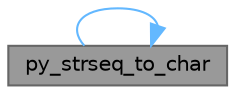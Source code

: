 digraph "py_strseq_to_char"
{
 // LATEX_PDF_SIZE
  bgcolor="transparent";
  edge [fontname=Helvetica,fontsize=10,labelfontname=Helvetica,labelfontsize=10];
  node [fontname=Helvetica,fontsize=10,shape=box,height=0.2,width=0.4];
  rankdir="LR";
  Node1 [id="Node000001",label="py_strseq_to_char",height=0.2,width=0.4,color="gray40", fillcolor="grey60", style="filled", fontcolor="black",tooltip="Convert a Python list of unicode strings to a C string vector."];
  Node1 -> Node1 [id="edge1_Node000001_Node000001",color="steelblue1",style="solid",tooltip=" "];
}
